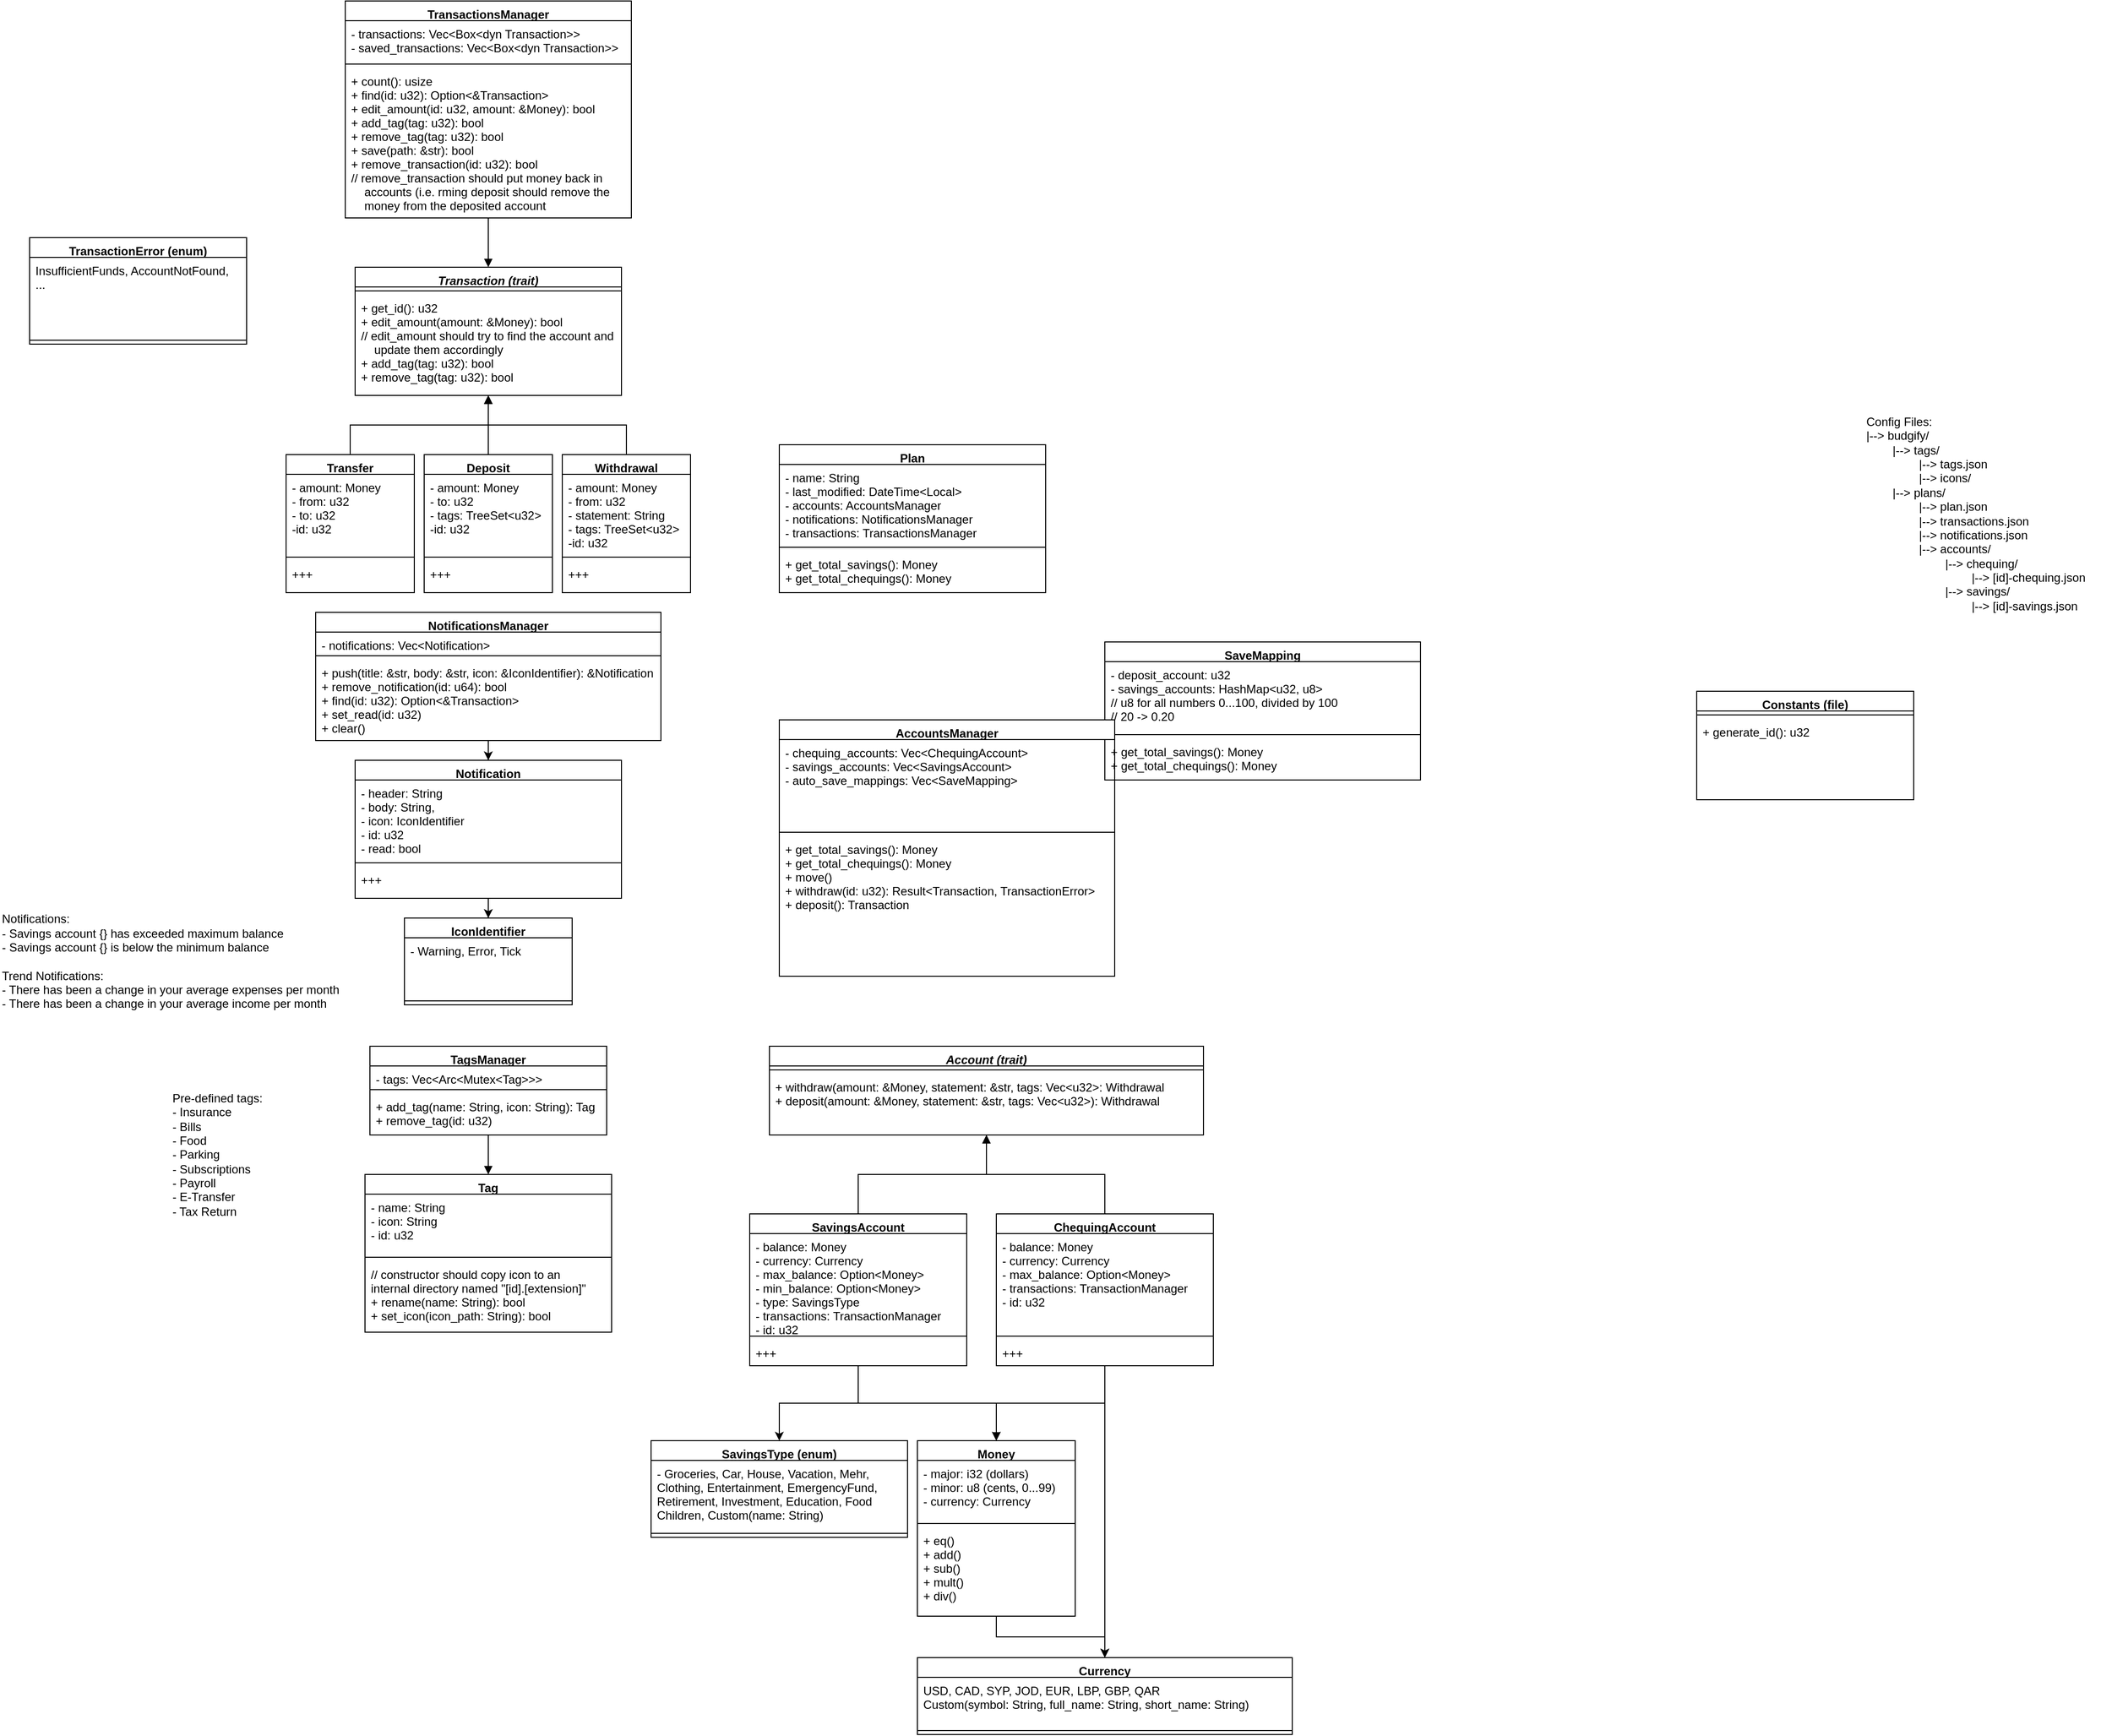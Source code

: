 <mxfile version="20.8.16" type="device"><diagram name="Page-1" id="MXJoyOq33z3AeeRWUCVQ"><mxGraphModel dx="1446" dy="1553" grid="1" gridSize="10" guides="1" tooltips="1" connect="1" arrows="1" fold="1" page="1" pageScale="1" pageWidth="850" pageHeight="1100" math="0" shadow="0"><root><mxCell id="0"/><mxCell id="1" parent="0"/><mxCell id="jYdG3Akt0IeGUaFJMhiI-1" value="Plan" style="swimlane;fontStyle=1;align=center;verticalAlign=top;childLayout=stackLayout;horizontal=1;startSize=20;horizontalStack=0;resizeParent=1;resizeParentMax=0;resizeLast=0;collapsible=1;marginBottom=0;" vertex="1" parent="1"><mxGeometry x="100" y="-610" width="270" height="150" as="geometry"/></mxCell><mxCell id="jYdG3Akt0IeGUaFJMhiI-2" value="- name: String&#10;- last_modified: DateTime&lt;Local&gt;&#10;- accounts: AccountsManager&#10;- notifications: NotificationsManager&#10;- transactions: TransactionsManager" style="text;strokeColor=none;fillColor=none;align=left;verticalAlign=top;spacingLeft=4;spacingRight=4;overflow=hidden;rotatable=0;points=[[0,0.5],[1,0.5]];portConstraint=eastwest;" vertex="1" parent="jYdG3Akt0IeGUaFJMhiI-1"><mxGeometry y="20" width="270" height="80" as="geometry"/></mxCell><mxCell id="jYdG3Akt0IeGUaFJMhiI-3" value="" style="line;strokeWidth=1;fillColor=none;align=left;verticalAlign=middle;spacingTop=-1;spacingLeft=3;spacingRight=3;rotatable=0;labelPosition=right;points=[];portConstraint=eastwest;strokeColor=inherit;" vertex="1" parent="jYdG3Akt0IeGUaFJMhiI-1"><mxGeometry y="100" width="270" height="8" as="geometry"/></mxCell><mxCell id="jYdG3Akt0IeGUaFJMhiI-4" value="+ get_total_savings(): Money&#10;+ get_total_chequings(): Money" style="text;strokeColor=none;fillColor=none;align=left;verticalAlign=top;spacingLeft=4;spacingRight=4;overflow=hidden;rotatable=0;points=[[0,0.5],[1,0.5]];portConstraint=eastwest;" vertex="1" parent="jYdG3Akt0IeGUaFJMhiI-1"><mxGeometry y="108" width="270" height="42" as="geometry"/></mxCell><mxCell id="jYdG3Akt0IeGUaFJMhiI-22" style="edgeStyle=orthogonalEdgeStyle;rounded=0;orthogonalLoop=1;jettySize=auto;html=1;" edge="1" parent="1" source="jYdG3Akt0IeGUaFJMhiI-5" target="jYdG3Akt0IeGUaFJMhiI-9"><mxGeometry relative="1" as="geometry"/></mxCell><mxCell id="jYdG3Akt0IeGUaFJMhiI-23" style="edgeStyle=orthogonalEdgeStyle;rounded=0;orthogonalLoop=1;jettySize=auto;html=1;" edge="1" parent="1" source="jYdG3Akt0IeGUaFJMhiI-5" target="jYdG3Akt0IeGUaFJMhiI-17"><mxGeometry relative="1" as="geometry"/></mxCell><mxCell id="jYdG3Akt0IeGUaFJMhiI-119" style="edgeStyle=orthogonalEdgeStyle;rounded=0;orthogonalLoop=1;jettySize=auto;html=1;endArrow=block;endFill=1;" edge="1" parent="1" source="jYdG3Akt0IeGUaFJMhiI-5" target="jYdG3Akt0IeGUaFJMhiI-33"><mxGeometry relative="1" as="geometry"/></mxCell><mxCell id="jYdG3Akt0IeGUaFJMhiI-5" value="ChequingAccount" style="swimlane;fontStyle=1;align=center;verticalAlign=top;childLayout=stackLayout;horizontal=1;startSize=20;horizontalStack=0;resizeParent=1;resizeParentMax=0;resizeLast=0;collapsible=1;marginBottom=0;" vertex="1" parent="1"><mxGeometry x="320" y="170" width="220" height="154" as="geometry"/></mxCell><mxCell id="jYdG3Akt0IeGUaFJMhiI-6" value="- balance: Money&#10;- currency: Currency&#10;- max_balance: Option&lt;Money&gt;&#10;- transactions: TransactionManager&#10;- id: u32" style="text;strokeColor=none;fillColor=none;align=left;verticalAlign=top;spacingLeft=4;spacingRight=4;overflow=hidden;rotatable=0;points=[[0,0.5],[1,0.5]];portConstraint=eastwest;" vertex="1" parent="jYdG3Akt0IeGUaFJMhiI-5"><mxGeometry y="20" width="220" height="100" as="geometry"/></mxCell><mxCell id="jYdG3Akt0IeGUaFJMhiI-7" value="" style="line;strokeWidth=1;fillColor=none;align=left;verticalAlign=middle;spacingTop=-1;spacingLeft=3;spacingRight=3;rotatable=0;labelPosition=right;points=[];portConstraint=eastwest;strokeColor=inherit;" vertex="1" parent="jYdG3Akt0IeGUaFJMhiI-5"><mxGeometry y="120" width="220" height="8" as="geometry"/></mxCell><mxCell id="jYdG3Akt0IeGUaFJMhiI-8" value="+++" style="text;strokeColor=none;fillColor=none;align=left;verticalAlign=top;spacingLeft=4;spacingRight=4;overflow=hidden;rotatable=0;points=[[0,0.5],[1,0.5]];portConstraint=eastwest;" vertex="1" parent="jYdG3Akt0IeGUaFJMhiI-5"><mxGeometry y="128" width="220" height="26" as="geometry"/></mxCell><mxCell id="jYdG3Akt0IeGUaFJMhiI-21" style="edgeStyle=orthogonalEdgeStyle;rounded=0;orthogonalLoop=1;jettySize=auto;html=1;" edge="1" parent="1" source="jYdG3Akt0IeGUaFJMhiI-9" target="jYdG3Akt0IeGUaFJMhiI-17"><mxGeometry relative="1" as="geometry"/></mxCell><mxCell id="jYdG3Akt0IeGUaFJMhiI-9" value="Money" style="swimlane;fontStyle=1;align=center;verticalAlign=top;childLayout=stackLayout;horizontal=1;startSize=20;horizontalStack=0;resizeParent=1;resizeParentMax=0;resizeLast=0;collapsible=1;marginBottom=0;" vertex="1" parent="1"><mxGeometry x="240" y="400" width="160" height="178" as="geometry"/></mxCell><mxCell id="jYdG3Akt0IeGUaFJMhiI-10" value="- major: i32 (dollars)&#10;- minor: u8 (cents, 0...99)&#10;- currency: Currency" style="text;strokeColor=none;fillColor=none;align=left;verticalAlign=top;spacingLeft=4;spacingRight=4;overflow=hidden;rotatable=0;points=[[0,0.5],[1,0.5]];portConstraint=eastwest;" vertex="1" parent="jYdG3Akt0IeGUaFJMhiI-9"><mxGeometry y="20" width="160" height="60" as="geometry"/></mxCell><mxCell id="jYdG3Akt0IeGUaFJMhiI-11" value="" style="line;strokeWidth=1;fillColor=none;align=left;verticalAlign=middle;spacingTop=-1;spacingLeft=3;spacingRight=3;rotatable=0;labelPosition=right;points=[];portConstraint=eastwest;strokeColor=inherit;" vertex="1" parent="jYdG3Akt0IeGUaFJMhiI-9"><mxGeometry y="80" width="160" height="8" as="geometry"/></mxCell><mxCell id="jYdG3Akt0IeGUaFJMhiI-12" value="+ eq()&#10;+ add()&#10;+ sub()&#10;+ mult()&#10;+ div()" style="text;strokeColor=none;fillColor=none;align=left;verticalAlign=top;spacingLeft=4;spacingRight=4;overflow=hidden;rotatable=0;points=[[0,0.5],[1,0.5]];portConstraint=eastwest;" vertex="1" parent="jYdG3Akt0IeGUaFJMhiI-9"><mxGeometry y="88" width="160" height="90" as="geometry"/></mxCell><mxCell id="jYdG3Akt0IeGUaFJMhiI-17" value="Currency" style="swimlane;fontStyle=1;align=center;verticalAlign=top;childLayout=stackLayout;horizontal=1;startSize=20;horizontalStack=0;resizeParent=1;resizeParentMax=0;resizeLast=0;collapsible=1;marginBottom=0;" vertex="1" parent="1"><mxGeometry x="240" y="620" width="380" height="78" as="geometry"/></mxCell><mxCell id="jYdG3Akt0IeGUaFJMhiI-18" value="USD, CAD, SYP, JOD, EUR, LBP, GBP, QAR&#10;Custom(symbol: String, full_name: String, short_name: String) " style="text;strokeColor=none;fillColor=none;align=left;verticalAlign=top;spacingLeft=4;spacingRight=4;overflow=hidden;rotatable=0;points=[[0,0.5],[1,0.5]];portConstraint=eastwest;" vertex="1" parent="jYdG3Akt0IeGUaFJMhiI-17"><mxGeometry y="20" width="380" height="50" as="geometry"/></mxCell><mxCell id="jYdG3Akt0IeGUaFJMhiI-19" value="" style="line;strokeWidth=1;fillColor=none;align=left;verticalAlign=middle;spacingTop=-1;spacingLeft=3;spacingRight=3;rotatable=0;labelPosition=right;points=[];portConstraint=eastwest;strokeColor=inherit;" vertex="1" parent="jYdG3Akt0IeGUaFJMhiI-17"><mxGeometry y="70" width="380" height="8" as="geometry"/></mxCell><mxCell id="jYdG3Akt0IeGUaFJMhiI-28" value="SavingsType (enum)" style="swimlane;fontStyle=1;align=center;verticalAlign=top;childLayout=stackLayout;horizontal=1;startSize=20;horizontalStack=0;resizeParent=1;resizeParentMax=0;resizeLast=0;collapsible=1;marginBottom=0;" vertex="1" parent="1"><mxGeometry x="-30" y="400" width="260" height="98" as="geometry"/></mxCell><mxCell id="jYdG3Akt0IeGUaFJMhiI-29" value="- Groceries, Car, House, Vacation, Mehr,&#10;Clothing, Entertainment, EmergencyFund, &#10;Retirement, Investment, Education, Food&#10;Children, Custom(name: String)" style="text;strokeColor=none;fillColor=none;align=left;verticalAlign=top;spacingLeft=4;spacingRight=4;overflow=hidden;rotatable=0;points=[[0,0.5],[1,0.5]];portConstraint=eastwest;" vertex="1" parent="jYdG3Akt0IeGUaFJMhiI-28"><mxGeometry y="20" width="260" height="70" as="geometry"/></mxCell><mxCell id="jYdG3Akt0IeGUaFJMhiI-30" value="" style="line;strokeWidth=1;fillColor=none;align=left;verticalAlign=middle;spacingTop=-1;spacingLeft=3;spacingRight=3;rotatable=0;labelPosition=right;points=[];portConstraint=eastwest;strokeColor=inherit;" vertex="1" parent="jYdG3Akt0IeGUaFJMhiI-28"><mxGeometry y="90" width="260" height="8" as="geometry"/></mxCell><mxCell id="jYdG3Akt0IeGUaFJMhiI-33" value="Account (trait)" style="swimlane;fontStyle=3;align=center;verticalAlign=top;childLayout=stackLayout;horizontal=1;startSize=20;horizontalStack=0;resizeParent=1;resizeParentMax=0;resizeLast=0;collapsible=1;marginBottom=0;" vertex="1" parent="1"><mxGeometry x="90" width="440" height="90" as="geometry"/></mxCell><mxCell id="jYdG3Akt0IeGUaFJMhiI-35" value="" style="line;strokeWidth=1;fillColor=none;align=left;verticalAlign=middle;spacingTop=-1;spacingLeft=3;spacingRight=3;rotatable=0;labelPosition=right;points=[];portConstraint=eastwest;strokeColor=inherit;" vertex="1" parent="jYdG3Akt0IeGUaFJMhiI-33"><mxGeometry y="20" width="440" height="8" as="geometry"/></mxCell><mxCell id="jYdG3Akt0IeGUaFJMhiI-36" value="+ withdraw(amount: &amp;Money, statement: &amp;str, tags: Vec&lt;u32&gt;: Withdrawal&#10;+ deposit(amount: &amp;Money, statement: &amp;str, tags: Vec&lt;u32&gt;): Withdrawal&#10;" style="text;strokeColor=none;fillColor=none;align=left;verticalAlign=top;spacingLeft=4;spacingRight=4;overflow=hidden;rotatable=0;points=[[0,0.5],[1,0.5]];portConstraint=eastwest;" vertex="1" parent="jYdG3Akt0IeGUaFJMhiI-33"><mxGeometry y="28" width="440" height="62" as="geometry"/></mxCell><mxCell id="jYdG3Akt0IeGUaFJMhiI-42" style="edgeStyle=orthogonalEdgeStyle;rounded=0;orthogonalLoop=1;jettySize=auto;html=1;" edge="1" parent="1" source="jYdG3Akt0IeGUaFJMhiI-37" target="jYdG3Akt0IeGUaFJMhiI-28"><mxGeometry relative="1" as="geometry"/></mxCell><mxCell id="jYdG3Akt0IeGUaFJMhiI-120" style="edgeStyle=orthogonalEdgeStyle;rounded=0;orthogonalLoop=1;jettySize=auto;html=1;endArrow=block;endFill=1;" edge="1" parent="1" source="jYdG3Akt0IeGUaFJMhiI-37" target="jYdG3Akt0IeGUaFJMhiI-33"><mxGeometry relative="1" as="geometry"/></mxCell><mxCell id="jYdG3Akt0IeGUaFJMhiI-121" style="edgeStyle=orthogonalEdgeStyle;rounded=0;orthogonalLoop=1;jettySize=auto;html=1;entryX=0.5;entryY=0;entryDx=0;entryDy=0;endArrow=block;endFill=1;" edge="1" parent="1" source="jYdG3Akt0IeGUaFJMhiI-37" target="jYdG3Akt0IeGUaFJMhiI-9"><mxGeometry relative="1" as="geometry"/></mxCell><mxCell id="jYdG3Akt0IeGUaFJMhiI-37" value="SavingsAccount" style="swimlane;fontStyle=1;align=center;verticalAlign=top;childLayout=stackLayout;horizontal=1;startSize=20;horizontalStack=0;resizeParent=1;resizeParentMax=0;resizeLast=0;collapsible=1;marginBottom=0;" vertex="1" parent="1"><mxGeometry x="70" y="170" width="220" height="154" as="geometry"/></mxCell><mxCell id="jYdG3Akt0IeGUaFJMhiI-38" value="- balance: Money&#10;- currency: Currency&#10;- max_balance: Option&lt;Money&gt;&#10;- min_balance: Option&lt;Money&gt;&#10;- type: SavingsType&#10;- transactions: TransactionManager&#10;- id: u32" style="text;strokeColor=none;fillColor=none;align=left;verticalAlign=top;spacingLeft=4;spacingRight=4;overflow=hidden;rotatable=0;points=[[0,0.5],[1,0.5]];portConstraint=eastwest;" vertex="1" parent="jYdG3Akt0IeGUaFJMhiI-37"><mxGeometry y="20" width="220" height="100" as="geometry"/></mxCell><mxCell id="jYdG3Akt0IeGUaFJMhiI-39" value="" style="line;strokeWidth=1;fillColor=none;align=left;verticalAlign=middle;spacingTop=-1;spacingLeft=3;spacingRight=3;rotatable=0;labelPosition=right;points=[];portConstraint=eastwest;strokeColor=inherit;" vertex="1" parent="jYdG3Akt0IeGUaFJMhiI-37"><mxGeometry y="120" width="220" height="8" as="geometry"/></mxCell><mxCell id="jYdG3Akt0IeGUaFJMhiI-40" value="+++" style="text;strokeColor=none;fillColor=none;align=left;verticalAlign=top;spacingLeft=4;spacingRight=4;overflow=hidden;rotatable=0;points=[[0,0.5],[1,0.5]];portConstraint=eastwest;" vertex="1" parent="jYdG3Akt0IeGUaFJMhiI-37"><mxGeometry y="128" width="220" height="26" as="geometry"/></mxCell><mxCell id="jYdG3Akt0IeGUaFJMhiI-45" value="SaveMapping" style="swimlane;fontStyle=1;align=center;verticalAlign=top;childLayout=stackLayout;horizontal=1;startSize=20;horizontalStack=0;resizeParent=1;resizeParentMax=0;resizeLast=0;collapsible=1;marginBottom=0;" vertex="1" parent="1"><mxGeometry x="430" y="-410" width="320" height="140" as="geometry"/></mxCell><mxCell id="jYdG3Akt0IeGUaFJMhiI-46" value="- deposit_account: u32&#10;- savings_accounts: HashMap&lt;u32, u8&gt;&#10;// u8 for all numbers 0...100, divided by 100&#10;// 20 -&gt; 0.20" style="text;strokeColor=none;fillColor=none;align=left;verticalAlign=top;spacingLeft=4;spacingRight=4;overflow=hidden;rotatable=0;points=[[0,0.5],[1,0.5]];portConstraint=eastwest;" vertex="1" parent="jYdG3Akt0IeGUaFJMhiI-45"><mxGeometry y="20" width="320" height="70" as="geometry"/></mxCell><mxCell id="jYdG3Akt0IeGUaFJMhiI-47" value="" style="line;strokeWidth=1;fillColor=none;align=left;verticalAlign=middle;spacingTop=-1;spacingLeft=3;spacingRight=3;rotatable=0;labelPosition=right;points=[];portConstraint=eastwest;strokeColor=inherit;" vertex="1" parent="jYdG3Akt0IeGUaFJMhiI-45"><mxGeometry y="90" width="320" height="8" as="geometry"/></mxCell><mxCell id="jYdG3Akt0IeGUaFJMhiI-48" value="+ get_total_savings(): Money&#10;+ get_total_chequings(): Money" style="text;strokeColor=none;fillColor=none;align=left;verticalAlign=top;spacingLeft=4;spacingRight=4;overflow=hidden;rotatable=0;points=[[0,0.5],[1,0.5]];portConstraint=eastwest;" vertex="1" parent="jYdG3Akt0IeGUaFJMhiI-45"><mxGeometry y="98" width="320" height="42" as="geometry"/></mxCell><mxCell id="jYdG3Akt0IeGUaFJMhiI-57" style="edgeStyle=orthogonalEdgeStyle;rounded=0;orthogonalLoop=1;jettySize=auto;html=1;" edge="1" parent="1" source="jYdG3Akt0IeGUaFJMhiI-49" target="jYdG3Akt0IeGUaFJMhiI-53"><mxGeometry relative="1" as="geometry"/></mxCell><mxCell id="jYdG3Akt0IeGUaFJMhiI-49" value="Notification" style="swimlane;fontStyle=1;align=center;verticalAlign=top;childLayout=stackLayout;horizontal=1;startSize=20;horizontalStack=0;resizeParent=1;resizeParentMax=0;resizeLast=0;collapsible=1;marginBottom=0;" vertex="1" parent="1"><mxGeometry x="-330" y="-290" width="270" height="140" as="geometry"/></mxCell><mxCell id="jYdG3Akt0IeGUaFJMhiI-50" value="- header: String&#10;- body: String,&#10;- icon: IconIdentifier&#10;- id: u32&#10;- read: bool" style="text;strokeColor=none;fillColor=none;align=left;verticalAlign=top;spacingLeft=4;spacingRight=4;overflow=hidden;rotatable=0;points=[[0,0.5],[1,0.5]];portConstraint=eastwest;" vertex="1" parent="jYdG3Akt0IeGUaFJMhiI-49"><mxGeometry y="20" width="270" height="80" as="geometry"/></mxCell><mxCell id="jYdG3Akt0IeGUaFJMhiI-51" value="" style="line;strokeWidth=1;fillColor=none;align=left;verticalAlign=middle;spacingTop=-1;spacingLeft=3;spacingRight=3;rotatable=0;labelPosition=right;points=[];portConstraint=eastwest;strokeColor=inherit;" vertex="1" parent="jYdG3Akt0IeGUaFJMhiI-49"><mxGeometry y="100" width="270" height="8" as="geometry"/></mxCell><mxCell id="jYdG3Akt0IeGUaFJMhiI-52" value="+++" style="text;strokeColor=none;fillColor=none;align=left;verticalAlign=top;spacingLeft=4;spacingRight=4;overflow=hidden;rotatable=0;points=[[0,0.5],[1,0.5]];portConstraint=eastwest;" vertex="1" parent="jYdG3Akt0IeGUaFJMhiI-49"><mxGeometry y="108" width="270" height="32" as="geometry"/></mxCell><mxCell id="jYdG3Akt0IeGUaFJMhiI-53" value="IconIdentifier" style="swimlane;fontStyle=1;align=center;verticalAlign=top;childLayout=stackLayout;horizontal=1;startSize=20;horizontalStack=0;resizeParent=1;resizeParentMax=0;resizeLast=0;collapsible=1;marginBottom=0;" vertex="1" parent="1"><mxGeometry x="-280" y="-130" width="170" height="88" as="geometry"/></mxCell><mxCell id="jYdG3Akt0IeGUaFJMhiI-54" value="- Warning, Error, Tick" style="text;strokeColor=none;fillColor=none;align=left;verticalAlign=top;spacingLeft=4;spacingRight=4;overflow=hidden;rotatable=0;points=[[0,0.5],[1,0.5]];portConstraint=eastwest;" vertex="1" parent="jYdG3Akt0IeGUaFJMhiI-53"><mxGeometry y="20" width="170" height="60" as="geometry"/></mxCell><mxCell id="jYdG3Akt0IeGUaFJMhiI-55" value="" style="line;strokeWidth=1;fillColor=none;align=left;verticalAlign=middle;spacingTop=-1;spacingLeft=3;spacingRight=3;rotatable=0;labelPosition=right;points=[];portConstraint=eastwest;strokeColor=inherit;" vertex="1" parent="jYdG3Akt0IeGUaFJMhiI-53"><mxGeometry y="80" width="170" height="8" as="geometry"/></mxCell><mxCell id="jYdG3Akt0IeGUaFJMhiI-58" value="Notifications:&lt;br&gt;- Savings account {} has exceeded maximum balance&lt;br&gt;- Savings account {} is below the minimum balance&lt;br&gt;&lt;br&gt;Trend Notifications:&lt;br&gt;- There has been a change in your average expenses per month&lt;br&gt;- There has been a change in your average income per month" style="text;html=1;align=left;verticalAlign=middle;resizable=0;points=[];autosize=1;strokeColor=none;fillColor=none;" vertex="1" parent="1"><mxGeometry x="-690" y="-141" width="370" height="110" as="geometry"/></mxCell><mxCell id="jYdG3Akt0IeGUaFJMhiI-63" style="edgeStyle=orthogonalEdgeStyle;rounded=0;orthogonalLoop=1;jettySize=auto;html=1;" edge="1" parent="1" source="jYdG3Akt0IeGUaFJMhiI-59" target="jYdG3Akt0IeGUaFJMhiI-49"><mxGeometry relative="1" as="geometry"/></mxCell><mxCell id="jYdG3Akt0IeGUaFJMhiI-59" value="NotificationsManager" style="swimlane;fontStyle=1;align=center;verticalAlign=top;childLayout=stackLayout;horizontal=1;startSize=20;horizontalStack=0;resizeParent=1;resizeParentMax=0;resizeLast=0;collapsible=1;marginBottom=0;" vertex="1" parent="1"><mxGeometry x="-370" y="-440" width="350" height="130" as="geometry"/></mxCell><mxCell id="jYdG3Akt0IeGUaFJMhiI-60" value="- notifications: Vec&lt;Notification&gt;" style="text;strokeColor=none;fillColor=none;align=left;verticalAlign=top;spacingLeft=4;spacingRight=4;overflow=hidden;rotatable=0;points=[[0,0.5],[1,0.5]];portConstraint=eastwest;" vertex="1" parent="jYdG3Akt0IeGUaFJMhiI-59"><mxGeometry y="20" width="350" height="20" as="geometry"/></mxCell><mxCell id="jYdG3Akt0IeGUaFJMhiI-61" value="" style="line;strokeWidth=1;fillColor=none;align=left;verticalAlign=middle;spacingTop=-1;spacingLeft=3;spacingRight=3;rotatable=0;labelPosition=right;points=[];portConstraint=eastwest;strokeColor=inherit;" vertex="1" parent="jYdG3Akt0IeGUaFJMhiI-59"><mxGeometry y="40" width="350" height="8" as="geometry"/></mxCell><mxCell id="jYdG3Akt0IeGUaFJMhiI-62" value="+ push(title: &amp;str, body: &amp;str, icon: &amp;IconIdentifier): &amp;Notification&#10;+ remove_notification(id: u64): bool&#10;+ find(id: u32): Option&lt;&amp;Transaction&gt;&#10;+ set_read(id: u32)&#10;+ clear()" style="text;strokeColor=none;fillColor=none;align=left;verticalAlign=top;spacingLeft=4;spacingRight=4;overflow=hidden;rotatable=0;points=[[0,0.5],[1,0.5]];portConstraint=eastwest;" vertex="1" parent="jYdG3Akt0IeGUaFJMhiI-59"><mxGeometry y="48" width="350" height="82" as="geometry"/></mxCell><mxCell id="jYdG3Akt0IeGUaFJMhiI-84" style="edgeStyle=orthogonalEdgeStyle;rounded=0;orthogonalLoop=1;jettySize=auto;html=1;endArrow=block;endFill=1;" edge="1" parent="1" source="jYdG3Akt0IeGUaFJMhiI-66" target="jYdG3Akt0IeGUaFJMhiI-79"><mxGeometry relative="1" as="geometry"/></mxCell><mxCell id="jYdG3Akt0IeGUaFJMhiI-66" value="Transfer" style="swimlane;fontStyle=1;align=center;verticalAlign=top;childLayout=stackLayout;horizontal=1;startSize=20;horizontalStack=0;resizeParent=1;resizeParentMax=0;resizeLast=0;collapsible=1;marginBottom=0;" vertex="1" parent="1"><mxGeometry x="-400" y="-600" width="130" height="140" as="geometry"/></mxCell><mxCell id="jYdG3Akt0IeGUaFJMhiI-67" value="- amount: Money&#10;- from: u32&#10;- to: u32&#10;-id: u32" style="text;strokeColor=none;fillColor=none;align=left;verticalAlign=top;spacingLeft=4;spacingRight=4;overflow=hidden;rotatable=0;points=[[0,0.5],[1,0.5]];portConstraint=eastwest;" vertex="1" parent="jYdG3Akt0IeGUaFJMhiI-66"><mxGeometry y="20" width="130" height="80" as="geometry"/></mxCell><mxCell id="jYdG3Akt0IeGUaFJMhiI-68" value="" style="line;strokeWidth=1;fillColor=none;align=left;verticalAlign=middle;spacingTop=-1;spacingLeft=3;spacingRight=3;rotatable=0;labelPosition=right;points=[];portConstraint=eastwest;strokeColor=inherit;" vertex="1" parent="jYdG3Akt0IeGUaFJMhiI-66"><mxGeometry y="100" width="130" height="8" as="geometry"/></mxCell><mxCell id="jYdG3Akt0IeGUaFJMhiI-69" value="+++" style="text;strokeColor=none;fillColor=none;align=left;verticalAlign=top;spacingLeft=4;spacingRight=4;overflow=hidden;rotatable=0;points=[[0,0.5],[1,0.5]];portConstraint=eastwest;" vertex="1" parent="jYdG3Akt0IeGUaFJMhiI-66"><mxGeometry y="108" width="130" height="32" as="geometry"/></mxCell><mxCell id="jYdG3Akt0IeGUaFJMhiI-83" style="edgeStyle=orthogonalEdgeStyle;rounded=0;orthogonalLoop=1;jettySize=auto;html=1;entryX=0.5;entryY=1;entryDx=0;entryDy=0;entryPerimeter=0;endArrow=block;endFill=1;" edge="1" parent="1" source="jYdG3Akt0IeGUaFJMhiI-71" target="jYdG3Akt0IeGUaFJMhiI-82"><mxGeometry relative="1" as="geometry"/></mxCell><mxCell id="jYdG3Akt0IeGUaFJMhiI-71" value="Deposit" style="swimlane;fontStyle=1;align=center;verticalAlign=top;childLayout=stackLayout;horizontal=1;startSize=20;horizontalStack=0;resizeParent=1;resizeParentMax=0;resizeLast=0;collapsible=1;marginBottom=0;" vertex="1" parent="1"><mxGeometry x="-260" y="-600" width="130" height="140" as="geometry"/></mxCell><mxCell id="jYdG3Akt0IeGUaFJMhiI-72" value="- amount: Money&#10;- to: u32&#10;- tags: TreeSet&lt;u32&gt;&#10;-id: u32" style="text;strokeColor=none;fillColor=none;align=left;verticalAlign=top;spacingLeft=4;spacingRight=4;overflow=hidden;rotatable=0;points=[[0,0.5],[1,0.5]];portConstraint=eastwest;" vertex="1" parent="jYdG3Akt0IeGUaFJMhiI-71"><mxGeometry y="20" width="130" height="80" as="geometry"/></mxCell><mxCell id="jYdG3Akt0IeGUaFJMhiI-73" value="" style="line;strokeWidth=1;fillColor=none;align=left;verticalAlign=middle;spacingTop=-1;spacingLeft=3;spacingRight=3;rotatable=0;labelPosition=right;points=[];portConstraint=eastwest;strokeColor=inherit;" vertex="1" parent="jYdG3Akt0IeGUaFJMhiI-71"><mxGeometry y="100" width="130" height="8" as="geometry"/></mxCell><mxCell id="jYdG3Akt0IeGUaFJMhiI-74" value="+++" style="text;strokeColor=none;fillColor=none;align=left;verticalAlign=top;spacingLeft=4;spacingRight=4;overflow=hidden;rotatable=0;points=[[0,0.5],[1,0.5]];portConstraint=eastwest;" vertex="1" parent="jYdG3Akt0IeGUaFJMhiI-71"><mxGeometry y="108" width="130" height="32" as="geometry"/></mxCell><mxCell id="jYdG3Akt0IeGUaFJMhiI-105" style="edgeStyle=orthogonalEdgeStyle;rounded=0;orthogonalLoop=1;jettySize=auto;html=1;entryX=0.5;entryY=0;entryDx=0;entryDy=0;endArrow=block;endFill=1;" edge="1" parent="1" source="jYdG3Akt0IeGUaFJMhiI-75" target="jYdG3Akt0IeGUaFJMhiI-79"><mxGeometry relative="1" as="geometry"/></mxCell><mxCell id="jYdG3Akt0IeGUaFJMhiI-75" value="TransactionsManager" style="swimlane;fontStyle=1;align=center;verticalAlign=top;childLayout=stackLayout;horizontal=1;startSize=20;horizontalStack=0;resizeParent=1;resizeParentMax=0;resizeLast=0;collapsible=1;marginBottom=0;" vertex="1" parent="1"><mxGeometry x="-340" y="-1060" width="290" height="220" as="geometry"/></mxCell><mxCell id="jYdG3Akt0IeGUaFJMhiI-76" value="- transactions: Vec&lt;Box&lt;dyn Transaction&gt;&gt;&#10;- saved_transactions: Vec&lt;Box&lt;dyn Transaction&gt;&gt;" style="text;strokeColor=none;fillColor=none;align=left;verticalAlign=top;spacingLeft=4;spacingRight=4;overflow=hidden;rotatable=0;points=[[0,0.5],[1,0.5]];portConstraint=eastwest;" vertex="1" parent="jYdG3Akt0IeGUaFJMhiI-75"><mxGeometry y="20" width="290" height="40" as="geometry"/></mxCell><mxCell id="jYdG3Akt0IeGUaFJMhiI-77" value="" style="line;strokeWidth=1;fillColor=none;align=left;verticalAlign=middle;spacingTop=-1;spacingLeft=3;spacingRight=3;rotatable=0;labelPosition=right;points=[];portConstraint=eastwest;strokeColor=inherit;" vertex="1" parent="jYdG3Akt0IeGUaFJMhiI-75"><mxGeometry y="60" width="290" height="8" as="geometry"/></mxCell><mxCell id="jYdG3Akt0IeGUaFJMhiI-78" value="+ count(): usize&#10;+ find(id: u32): Option&lt;&amp;Transaction&gt;&#10;+ edit_amount(id: u32, amount: &amp;Money): bool&#10;+ add_tag(tag: u32): bool&#10;+ remove_tag(tag: u32): bool&#10;+ save(path: &amp;str): bool&#10;+ remove_transaction(id: u32): bool&#10;// remove_transaction should put money back in&#10;    accounts (i.e. rming deposit should remove the &#10;    money from the deposited account" style="text;strokeColor=none;fillColor=none;align=left;verticalAlign=top;spacingLeft=4;spacingRight=4;overflow=hidden;rotatable=0;points=[[0,0.5],[1,0.5]];portConstraint=eastwest;" vertex="1" parent="jYdG3Akt0IeGUaFJMhiI-75"><mxGeometry y="68" width="290" height="152" as="geometry"/></mxCell><mxCell id="jYdG3Akt0IeGUaFJMhiI-79" value="Transaction (trait)" style="swimlane;fontStyle=3;align=center;verticalAlign=top;childLayout=stackLayout;horizontal=1;startSize=20;horizontalStack=0;resizeParent=1;resizeParentMax=0;resizeLast=0;collapsible=1;marginBottom=0;" vertex="1" parent="1"><mxGeometry x="-330" y="-790" width="270" height="130" as="geometry"/></mxCell><mxCell id="jYdG3Akt0IeGUaFJMhiI-81" value="" style="line;strokeWidth=1;fillColor=none;align=left;verticalAlign=middle;spacingTop=-1;spacingLeft=3;spacingRight=3;rotatable=0;labelPosition=right;points=[];portConstraint=eastwest;strokeColor=inherit;" vertex="1" parent="jYdG3Akt0IeGUaFJMhiI-79"><mxGeometry y="20" width="270" height="8" as="geometry"/></mxCell><mxCell id="jYdG3Akt0IeGUaFJMhiI-82" value="+ get_id(): u32&#10;+ edit_amount(amount: &amp;Money): bool&#10;// edit_amount should try to find the account and&#10;    update them accordingly&#10;+ add_tag(tag: u32): bool&#10;+ remove_tag(tag: u32): bool" style="text;strokeColor=none;fillColor=none;align=left;verticalAlign=top;spacingLeft=4;spacingRight=4;overflow=hidden;rotatable=0;points=[[0,0.5],[1,0.5]];portConstraint=eastwest;" vertex="1" parent="jYdG3Akt0IeGUaFJMhiI-79"><mxGeometry y="28" width="270" height="102" as="geometry"/></mxCell><mxCell id="jYdG3Akt0IeGUaFJMhiI-94" style="edgeStyle=orthogonalEdgeStyle;rounded=0;orthogonalLoop=1;jettySize=auto;html=1;endArrow=block;endFill=1;" edge="1" parent="1" source="jYdG3Akt0IeGUaFJMhiI-90" target="jYdG3Akt0IeGUaFJMhiI-79"><mxGeometry relative="1" as="geometry"/></mxCell><mxCell id="jYdG3Akt0IeGUaFJMhiI-90" value="Withdrawal" style="swimlane;fontStyle=1;align=center;verticalAlign=top;childLayout=stackLayout;horizontal=1;startSize=20;horizontalStack=0;resizeParent=1;resizeParentMax=0;resizeLast=0;collapsible=1;marginBottom=0;" vertex="1" parent="1"><mxGeometry x="-120" y="-600" width="130" height="140" as="geometry"/></mxCell><mxCell id="jYdG3Akt0IeGUaFJMhiI-91" value="- amount: Money&#10;- from: u32&#10;- statement: String&#10;- tags: TreeSet&lt;u32&gt;&#10;-id: u32" style="text;strokeColor=none;fillColor=none;align=left;verticalAlign=top;spacingLeft=4;spacingRight=4;overflow=hidden;rotatable=0;points=[[0,0.5],[1,0.5]];portConstraint=eastwest;" vertex="1" parent="jYdG3Akt0IeGUaFJMhiI-90"><mxGeometry y="20" width="130" height="80" as="geometry"/></mxCell><mxCell id="jYdG3Akt0IeGUaFJMhiI-92" value="" style="line;strokeWidth=1;fillColor=none;align=left;verticalAlign=middle;spacingTop=-1;spacingLeft=3;spacingRight=3;rotatable=0;labelPosition=right;points=[];portConstraint=eastwest;strokeColor=inherit;" vertex="1" parent="jYdG3Akt0IeGUaFJMhiI-90"><mxGeometry y="100" width="130" height="8" as="geometry"/></mxCell><mxCell id="jYdG3Akt0IeGUaFJMhiI-93" value="+++" style="text;strokeColor=none;fillColor=none;align=left;verticalAlign=top;spacingLeft=4;spacingRight=4;overflow=hidden;rotatable=0;points=[[0,0.5],[1,0.5]];portConstraint=eastwest;" vertex="1" parent="jYdG3Akt0IeGUaFJMhiI-90"><mxGeometry y="108" width="130" height="32" as="geometry"/></mxCell><mxCell id="jYdG3Akt0IeGUaFJMhiI-106" style="edgeStyle=orthogonalEdgeStyle;rounded=0;orthogonalLoop=1;jettySize=auto;html=1;endArrow=block;endFill=1;" edge="1" parent="1" source="jYdG3Akt0IeGUaFJMhiI-95" target="jYdG3Akt0IeGUaFJMhiI-99"><mxGeometry relative="1" as="geometry"/></mxCell><mxCell id="jYdG3Akt0IeGUaFJMhiI-95" value="TagsManager" style="swimlane;fontStyle=1;align=center;verticalAlign=top;childLayout=stackLayout;horizontal=1;startSize=20;horizontalStack=0;resizeParent=1;resizeParentMax=0;resizeLast=0;collapsible=1;marginBottom=0;" vertex="1" parent="1"><mxGeometry x="-315" width="240" height="90" as="geometry"/></mxCell><mxCell id="jYdG3Akt0IeGUaFJMhiI-96" value="- tags: Vec&lt;Arc&lt;Mutex&lt;Tag&gt;&gt;&gt;" style="text;strokeColor=none;fillColor=none;align=left;verticalAlign=top;spacingLeft=4;spacingRight=4;overflow=hidden;rotatable=0;points=[[0,0.5],[1,0.5]];portConstraint=eastwest;" vertex="1" parent="jYdG3Akt0IeGUaFJMhiI-95"><mxGeometry y="20" width="240" height="20" as="geometry"/></mxCell><mxCell id="jYdG3Akt0IeGUaFJMhiI-97" value="" style="line;strokeWidth=1;fillColor=none;align=left;verticalAlign=middle;spacingTop=-1;spacingLeft=3;spacingRight=3;rotatable=0;labelPosition=right;points=[];portConstraint=eastwest;strokeColor=inherit;" vertex="1" parent="jYdG3Akt0IeGUaFJMhiI-95"><mxGeometry y="40" width="240" height="8" as="geometry"/></mxCell><mxCell id="jYdG3Akt0IeGUaFJMhiI-98" value="+ add_tag(name: String, icon: String): Tag&#10;+ remove_tag(id: u32)" style="text;strokeColor=none;fillColor=none;align=left;verticalAlign=top;spacingLeft=4;spacingRight=4;overflow=hidden;rotatable=0;points=[[0,0.5],[1,0.5]];portConstraint=eastwest;" vertex="1" parent="jYdG3Akt0IeGUaFJMhiI-95"><mxGeometry y="48" width="240" height="42" as="geometry"/></mxCell><mxCell id="jYdG3Akt0IeGUaFJMhiI-99" value="Tag" style="swimlane;fontStyle=1;align=center;verticalAlign=top;childLayout=stackLayout;horizontal=1;startSize=20;horizontalStack=0;resizeParent=1;resizeParentMax=0;resizeLast=0;collapsible=1;marginBottom=0;" vertex="1" parent="1"><mxGeometry x="-320" y="130" width="250" height="160" as="geometry"/></mxCell><mxCell id="jYdG3Akt0IeGUaFJMhiI-100" value="- name: String&#10;- icon: String&#10;- id: u32" style="text;strokeColor=none;fillColor=none;align=left;verticalAlign=top;spacingLeft=4;spacingRight=4;overflow=hidden;rotatable=0;points=[[0,0.5],[1,0.5]];portConstraint=eastwest;" vertex="1" parent="jYdG3Akt0IeGUaFJMhiI-99"><mxGeometry y="20" width="250" height="60" as="geometry"/></mxCell><mxCell id="jYdG3Akt0IeGUaFJMhiI-101" value="" style="line;strokeWidth=1;fillColor=none;align=left;verticalAlign=middle;spacingTop=-1;spacingLeft=3;spacingRight=3;rotatable=0;labelPosition=right;points=[];portConstraint=eastwest;strokeColor=inherit;" vertex="1" parent="jYdG3Akt0IeGUaFJMhiI-99"><mxGeometry y="80" width="250" height="8" as="geometry"/></mxCell><mxCell id="jYdG3Akt0IeGUaFJMhiI-102" value="// constructor should copy icon to an&#10;internal directory named &quot;[id].[extension]&quot;&#10;+ rename(name: String): bool&#10;+ set_icon(icon_path: String): bool" style="text;strokeColor=none;fillColor=none;align=left;verticalAlign=top;spacingLeft=4;spacingRight=4;overflow=hidden;rotatable=0;points=[[0,0.5],[1,0.5]];portConstraint=eastwest;" vertex="1" parent="jYdG3Akt0IeGUaFJMhiI-99"><mxGeometry y="88" width="250" height="72" as="geometry"/></mxCell><mxCell id="jYdG3Akt0IeGUaFJMhiI-103" value="Config Files:&lt;br&gt;|--&amp;gt; budgify/&lt;br&gt;&lt;span style=&quot;white-space: pre;&quot;&gt;&#9;&lt;/span&gt;|--&amp;gt; tags/&lt;br&gt;&lt;span style=&quot;white-space: pre;&quot;&gt;&#9;&lt;span style=&quot;white-space: pre;&quot;&gt;&#9;&lt;/span&gt;&lt;/span&gt;|--&amp;gt; tags.json&lt;br&gt;&lt;span style=&quot;white-space: pre;&quot;&gt;&#9;&lt;/span&gt;&lt;span style=&quot;white-space: pre;&quot;&gt;&#9;&lt;/span&gt;|--&amp;gt; icons/&lt;br&gt;&lt;span style=&quot;white-space: pre;&quot;&gt;&#9;&lt;/span&gt;|--&amp;gt; plans/&lt;br&gt;&lt;span style=&quot;white-space: pre;&quot;&gt;&#9;&lt;span style=&quot;white-space: pre;&quot;&gt;&#9;&lt;/span&gt;&lt;/span&gt;|--&amp;gt; plan.json&lt;br&gt;&lt;span style=&quot;white-space: pre;&quot;&gt;&lt;span style=&quot;white-space: pre;&quot;&gt;&#9;&lt;/span&gt;&#9;&lt;/span&gt;|--&amp;gt; transactions.json&lt;br&gt;&lt;span style=&quot;white-space: pre;&quot;&gt;&lt;span style=&quot;white-space: pre;&quot;&gt;&#9;&lt;/span&gt;&#9;&lt;/span&gt;|--&amp;gt; notifications.json&lt;br&gt;&lt;span style=&quot;white-space: pre;&quot;&gt;&#9;&lt;span style=&quot;white-space: pre;&quot;&gt;&#9;&lt;/span&gt;&lt;/span&gt;|--&amp;gt; accounts/&lt;br&gt;&lt;span style=&quot;white-space: pre;&quot;&gt;&#9;&lt;/span&gt;&lt;span style=&quot;white-space: pre;&quot;&gt;&#9;&lt;span style=&quot;white-space: pre;&quot;&gt;&#9;&lt;/span&gt;&lt;/span&gt;|--&amp;gt; chequing/&lt;br&gt;&lt;span style=&quot;white-space: pre;&quot;&gt;&#9;&lt;/span&gt;&lt;span style=&quot;white-space: pre;&quot;&gt;&#9;&lt;/span&gt;&lt;span style=&quot;white-space: pre;&quot;&gt;&#9;&lt;span style=&quot;white-space: pre;&quot;&gt;&#9;&lt;/span&gt;&lt;/span&gt;|--&amp;gt; [id]-chequing.json&lt;br&gt;&lt;span style=&quot;white-space: pre;&quot;&gt;&lt;span style=&quot;white-space: pre;&quot;&gt;&#9;&lt;/span&gt;&#9;&lt;/span&gt;&lt;span style=&quot;white-space: pre;&quot;&gt;&#9;&lt;/span&gt;|--&amp;gt; savings/&lt;br&gt;&lt;span style=&quot;white-space: pre;&quot;&gt;&#9;&lt;span style=&quot;white-space: pre;&quot;&gt;&#9;&lt;/span&gt;&lt;/span&gt;&lt;span style=&quot;white-space: pre;&quot;&gt;&#9;&lt;/span&gt;&lt;span style=&quot;white-space: pre;&quot;&gt;&#9;&lt;/span&gt;|--&amp;gt; [id]-savings.json" style="text;html=1;align=left;verticalAlign=middle;resizable=0;points=[];autosize=1;strokeColor=none;fillColor=none;" vertex="1" parent="1"><mxGeometry x="1200" y="-650" width="250" height="220" as="geometry"/></mxCell><mxCell id="jYdG3Akt0IeGUaFJMhiI-110" value="Constants (file)" style="swimlane;fontStyle=1;align=center;verticalAlign=top;childLayout=stackLayout;horizontal=1;startSize=20;horizontalStack=0;resizeParent=1;resizeParentMax=0;resizeLast=0;collapsible=1;marginBottom=0;" vertex="1" parent="1"><mxGeometry x="1030" y="-360" width="220" height="110" as="geometry"/></mxCell><mxCell id="jYdG3Akt0IeGUaFJMhiI-112" value="" style="line;strokeWidth=1;fillColor=none;align=left;verticalAlign=middle;spacingTop=-1;spacingLeft=3;spacingRight=3;rotatable=0;labelPosition=right;points=[];portConstraint=eastwest;strokeColor=inherit;" vertex="1" parent="jYdG3Akt0IeGUaFJMhiI-110"><mxGeometry y="20" width="220" height="8" as="geometry"/></mxCell><mxCell id="jYdG3Akt0IeGUaFJMhiI-113" value="+ generate_id(): u32" style="text;strokeColor=none;fillColor=none;align=left;verticalAlign=top;spacingLeft=4;spacingRight=4;overflow=hidden;rotatable=0;points=[[0,0.5],[1,0.5]];portConstraint=eastwest;" vertex="1" parent="jYdG3Akt0IeGUaFJMhiI-110"><mxGeometry y="28" width="220" height="82" as="geometry"/></mxCell><mxCell id="jYdG3Akt0IeGUaFJMhiI-114" value="AccountsManager" style="swimlane;fontStyle=1;align=center;verticalAlign=top;childLayout=stackLayout;horizontal=1;startSize=20;horizontalStack=0;resizeParent=1;resizeParentMax=0;resizeLast=0;collapsible=1;marginBottom=0;" vertex="1" parent="1"><mxGeometry x="100" y="-331" width="340" height="260" as="geometry"/></mxCell><mxCell id="jYdG3Akt0IeGUaFJMhiI-115" value="- chequing_accounts: Vec&lt;ChequingAccount&gt;&#10;- savings_accounts: Vec&lt;SavingsAccount&gt;&#10;- auto_save_mappings: Vec&lt;SaveMapping&gt;" style="text;strokeColor=none;fillColor=none;align=left;verticalAlign=top;spacingLeft=4;spacingRight=4;overflow=hidden;rotatable=0;points=[[0,0.5],[1,0.5]];portConstraint=eastwest;" vertex="1" parent="jYdG3Akt0IeGUaFJMhiI-114"><mxGeometry y="20" width="340" height="90" as="geometry"/></mxCell><mxCell id="jYdG3Akt0IeGUaFJMhiI-116" value="" style="line;strokeWidth=1;fillColor=none;align=left;verticalAlign=middle;spacingTop=-1;spacingLeft=3;spacingRight=3;rotatable=0;labelPosition=right;points=[];portConstraint=eastwest;strokeColor=inherit;" vertex="1" parent="jYdG3Akt0IeGUaFJMhiI-114"><mxGeometry y="110" width="340" height="8" as="geometry"/></mxCell><mxCell id="jYdG3Akt0IeGUaFJMhiI-117" value="+ get_total_savings(): Money&#10;+ get_total_chequings(): Money&#10;+ move()&#10;+ withdraw(id: u32): Result&lt;Transaction, TransactionError&gt;&#10;+ deposit(): Transaction&#10;" style="text;strokeColor=none;fillColor=none;align=left;verticalAlign=top;spacingLeft=4;spacingRight=4;overflow=hidden;rotatable=0;points=[[0,0.5],[1,0.5]];portConstraint=eastwest;" vertex="1" parent="jYdG3Akt0IeGUaFJMhiI-114"><mxGeometry y="118" width="340" height="142" as="geometry"/></mxCell><mxCell id="jYdG3Akt0IeGUaFJMhiI-118" value="&lt;div style=&quot;text-align: left;&quot;&gt;&lt;span style=&quot;background-color: initial;&quot;&gt;Pre-defined tags:&lt;/span&gt;&lt;/div&gt;&lt;div style=&quot;text-align: left;&quot;&gt;- Insurance&lt;/div&gt;&lt;div style=&quot;text-align: left;&quot;&gt;- Bills&lt;/div&gt;&lt;div style=&quot;text-align: left;&quot;&gt;- Food&lt;/div&gt;&lt;div style=&quot;text-align: left;&quot;&gt;- Parking&lt;/div&gt;&lt;div style=&quot;text-align: left;&quot;&gt;- Subscriptions&lt;/div&gt;&lt;div style=&quot;text-align: left;&quot;&gt;- Payroll&lt;/div&gt;&lt;div style=&quot;text-align: left;&quot;&gt;- E-Transfer&lt;/div&gt;&lt;div style=&quot;text-align: left;&quot;&gt;- Tax Return&lt;/div&gt;" style="text;html=1;align=center;verticalAlign=middle;resizable=0;points=[];autosize=1;strokeColor=none;fillColor=none;" vertex="1" parent="1"><mxGeometry x="-525" y="40" width="110" height="140" as="geometry"/></mxCell><mxCell id="jYdG3Akt0IeGUaFJMhiI-123" value="TransactionError (enum)" style="swimlane;fontStyle=1;align=center;verticalAlign=top;childLayout=stackLayout;horizontal=1;startSize=20;horizontalStack=0;resizeParent=1;resizeParentMax=0;resizeLast=0;collapsible=1;marginBottom=0;" vertex="1" parent="1"><mxGeometry x="-660" y="-820" width="220" height="108" as="geometry"/></mxCell><mxCell id="jYdG3Akt0IeGUaFJMhiI-124" value="InsufficientFunds, AccountNotFound,&#10;..." style="text;strokeColor=none;fillColor=none;align=left;verticalAlign=top;spacingLeft=4;spacingRight=4;overflow=hidden;rotatable=0;points=[[0,0.5],[1,0.5]];portConstraint=eastwest;" vertex="1" parent="jYdG3Akt0IeGUaFJMhiI-123"><mxGeometry y="20" width="220" height="80" as="geometry"/></mxCell><mxCell id="jYdG3Akt0IeGUaFJMhiI-125" value="" style="line;strokeWidth=1;fillColor=none;align=left;verticalAlign=middle;spacingTop=-1;spacingLeft=3;spacingRight=3;rotatable=0;labelPosition=right;points=[];portConstraint=eastwest;strokeColor=inherit;" vertex="1" parent="jYdG3Akt0IeGUaFJMhiI-123"><mxGeometry y="100" width="220" height="8" as="geometry"/></mxCell></root></mxGraphModel></diagram></mxfile>